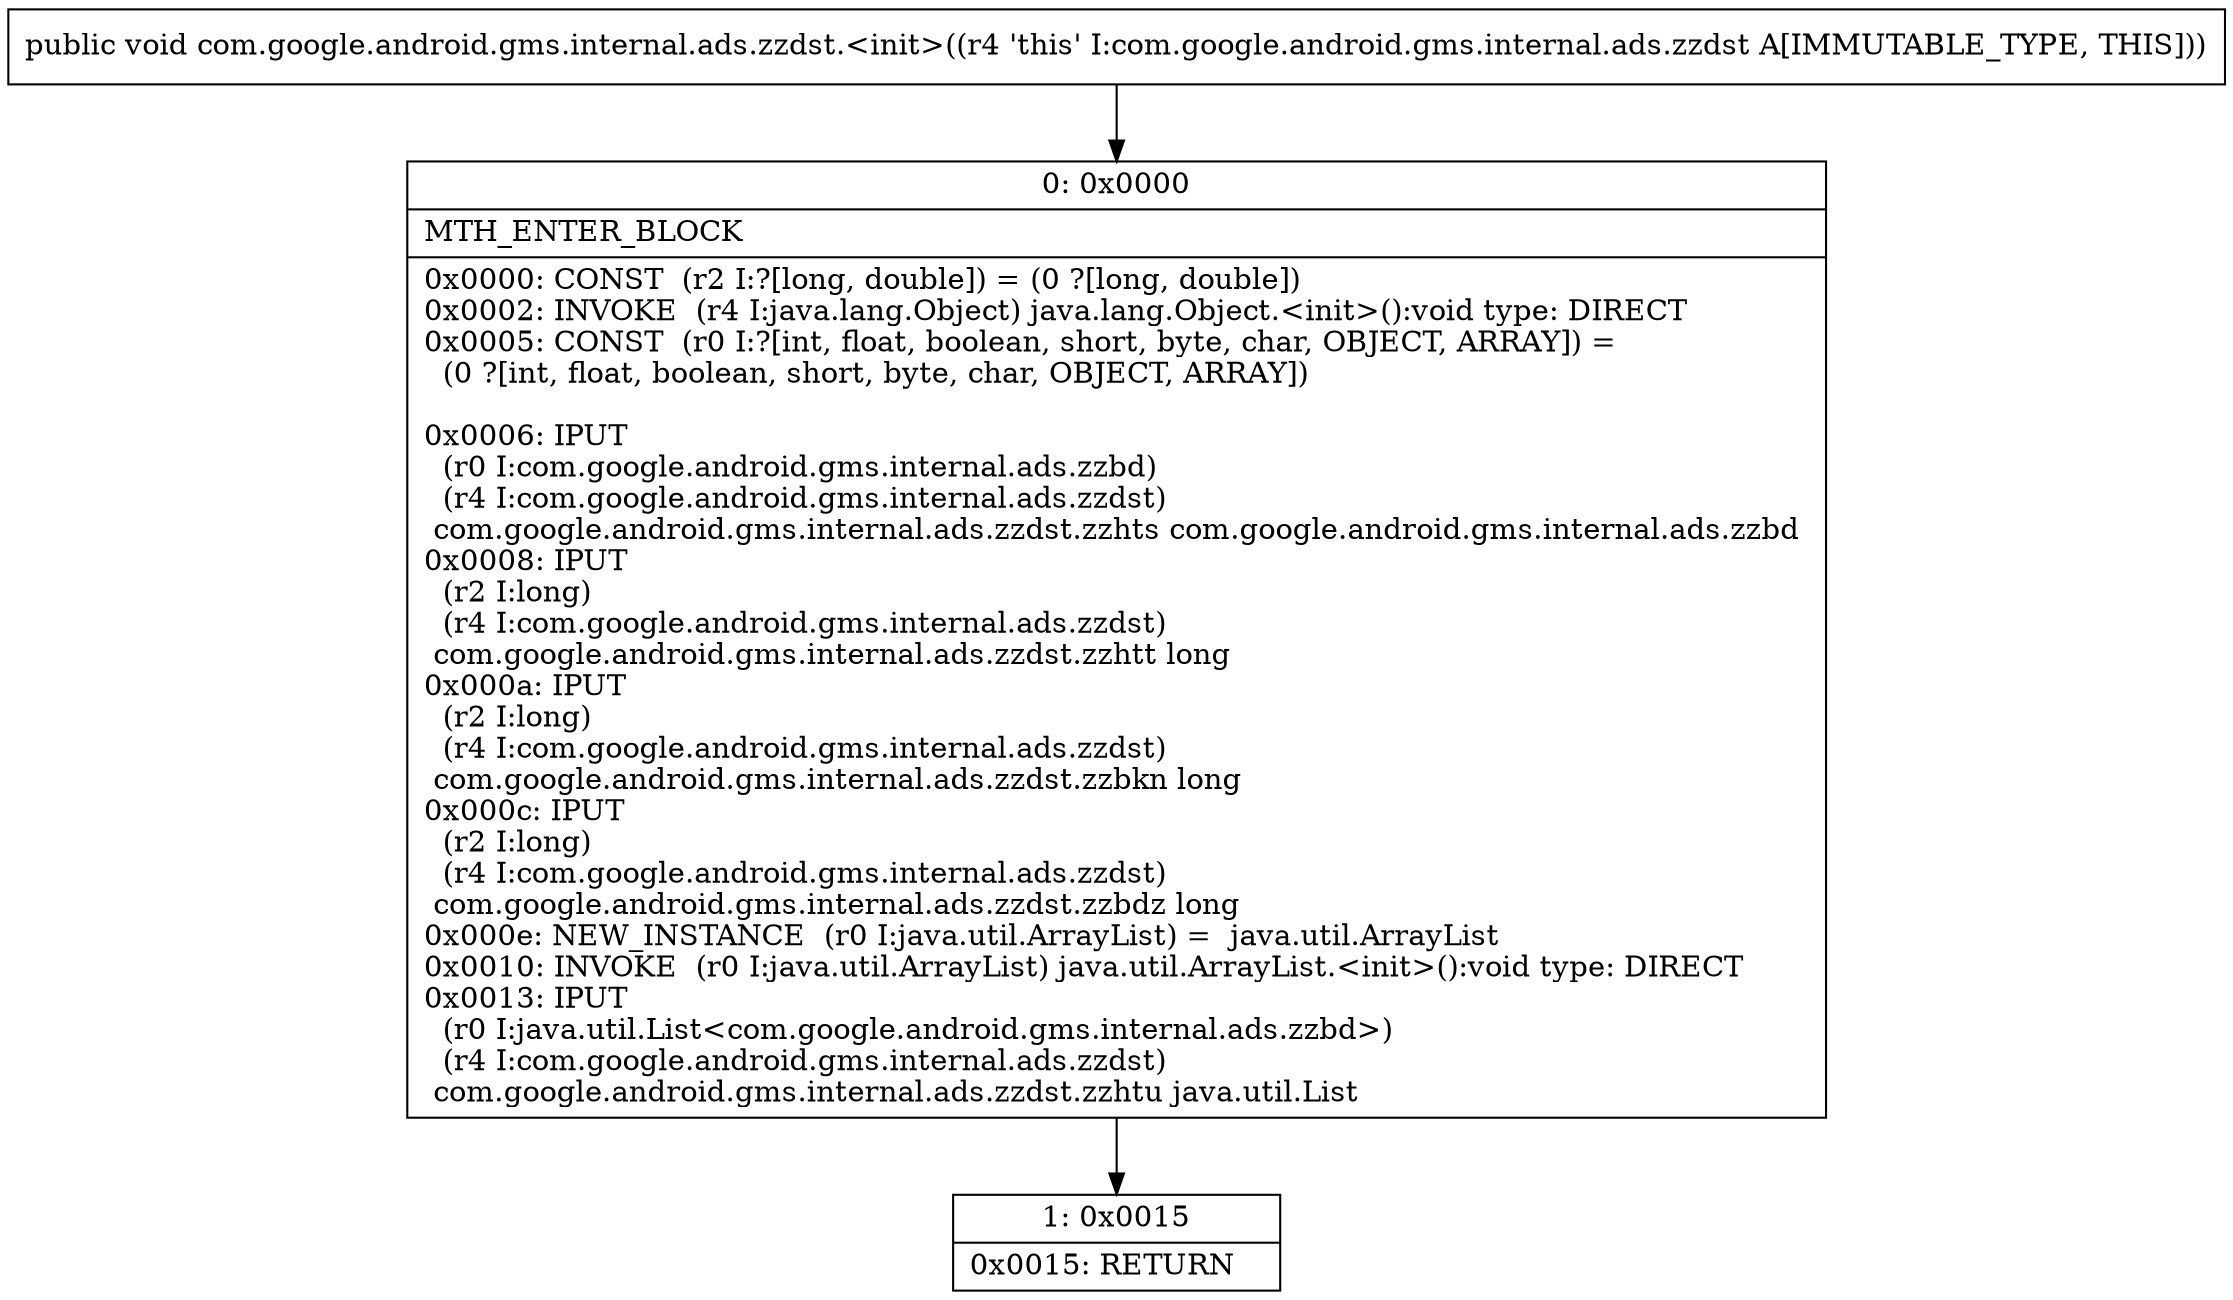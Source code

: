 digraph "CFG forcom.google.android.gms.internal.ads.zzdst.\<init\>()V" {
Node_0 [shape=record,label="{0\:\ 0x0000|MTH_ENTER_BLOCK\l|0x0000: CONST  (r2 I:?[long, double]) = (0 ?[long, double]) \l0x0002: INVOKE  (r4 I:java.lang.Object) java.lang.Object.\<init\>():void type: DIRECT \l0x0005: CONST  (r0 I:?[int, float, boolean, short, byte, char, OBJECT, ARRAY]) = \l  (0 ?[int, float, boolean, short, byte, char, OBJECT, ARRAY])\l \l0x0006: IPUT  \l  (r0 I:com.google.android.gms.internal.ads.zzbd)\l  (r4 I:com.google.android.gms.internal.ads.zzdst)\l com.google.android.gms.internal.ads.zzdst.zzhts com.google.android.gms.internal.ads.zzbd \l0x0008: IPUT  \l  (r2 I:long)\l  (r4 I:com.google.android.gms.internal.ads.zzdst)\l com.google.android.gms.internal.ads.zzdst.zzhtt long \l0x000a: IPUT  \l  (r2 I:long)\l  (r4 I:com.google.android.gms.internal.ads.zzdst)\l com.google.android.gms.internal.ads.zzdst.zzbkn long \l0x000c: IPUT  \l  (r2 I:long)\l  (r4 I:com.google.android.gms.internal.ads.zzdst)\l com.google.android.gms.internal.ads.zzdst.zzbdz long \l0x000e: NEW_INSTANCE  (r0 I:java.util.ArrayList) =  java.util.ArrayList \l0x0010: INVOKE  (r0 I:java.util.ArrayList) java.util.ArrayList.\<init\>():void type: DIRECT \l0x0013: IPUT  \l  (r0 I:java.util.List\<com.google.android.gms.internal.ads.zzbd\>)\l  (r4 I:com.google.android.gms.internal.ads.zzdst)\l com.google.android.gms.internal.ads.zzdst.zzhtu java.util.List \l}"];
Node_1 [shape=record,label="{1\:\ 0x0015|0x0015: RETURN   \l}"];
MethodNode[shape=record,label="{public void com.google.android.gms.internal.ads.zzdst.\<init\>((r4 'this' I:com.google.android.gms.internal.ads.zzdst A[IMMUTABLE_TYPE, THIS])) }"];
MethodNode -> Node_0;
Node_0 -> Node_1;
}

